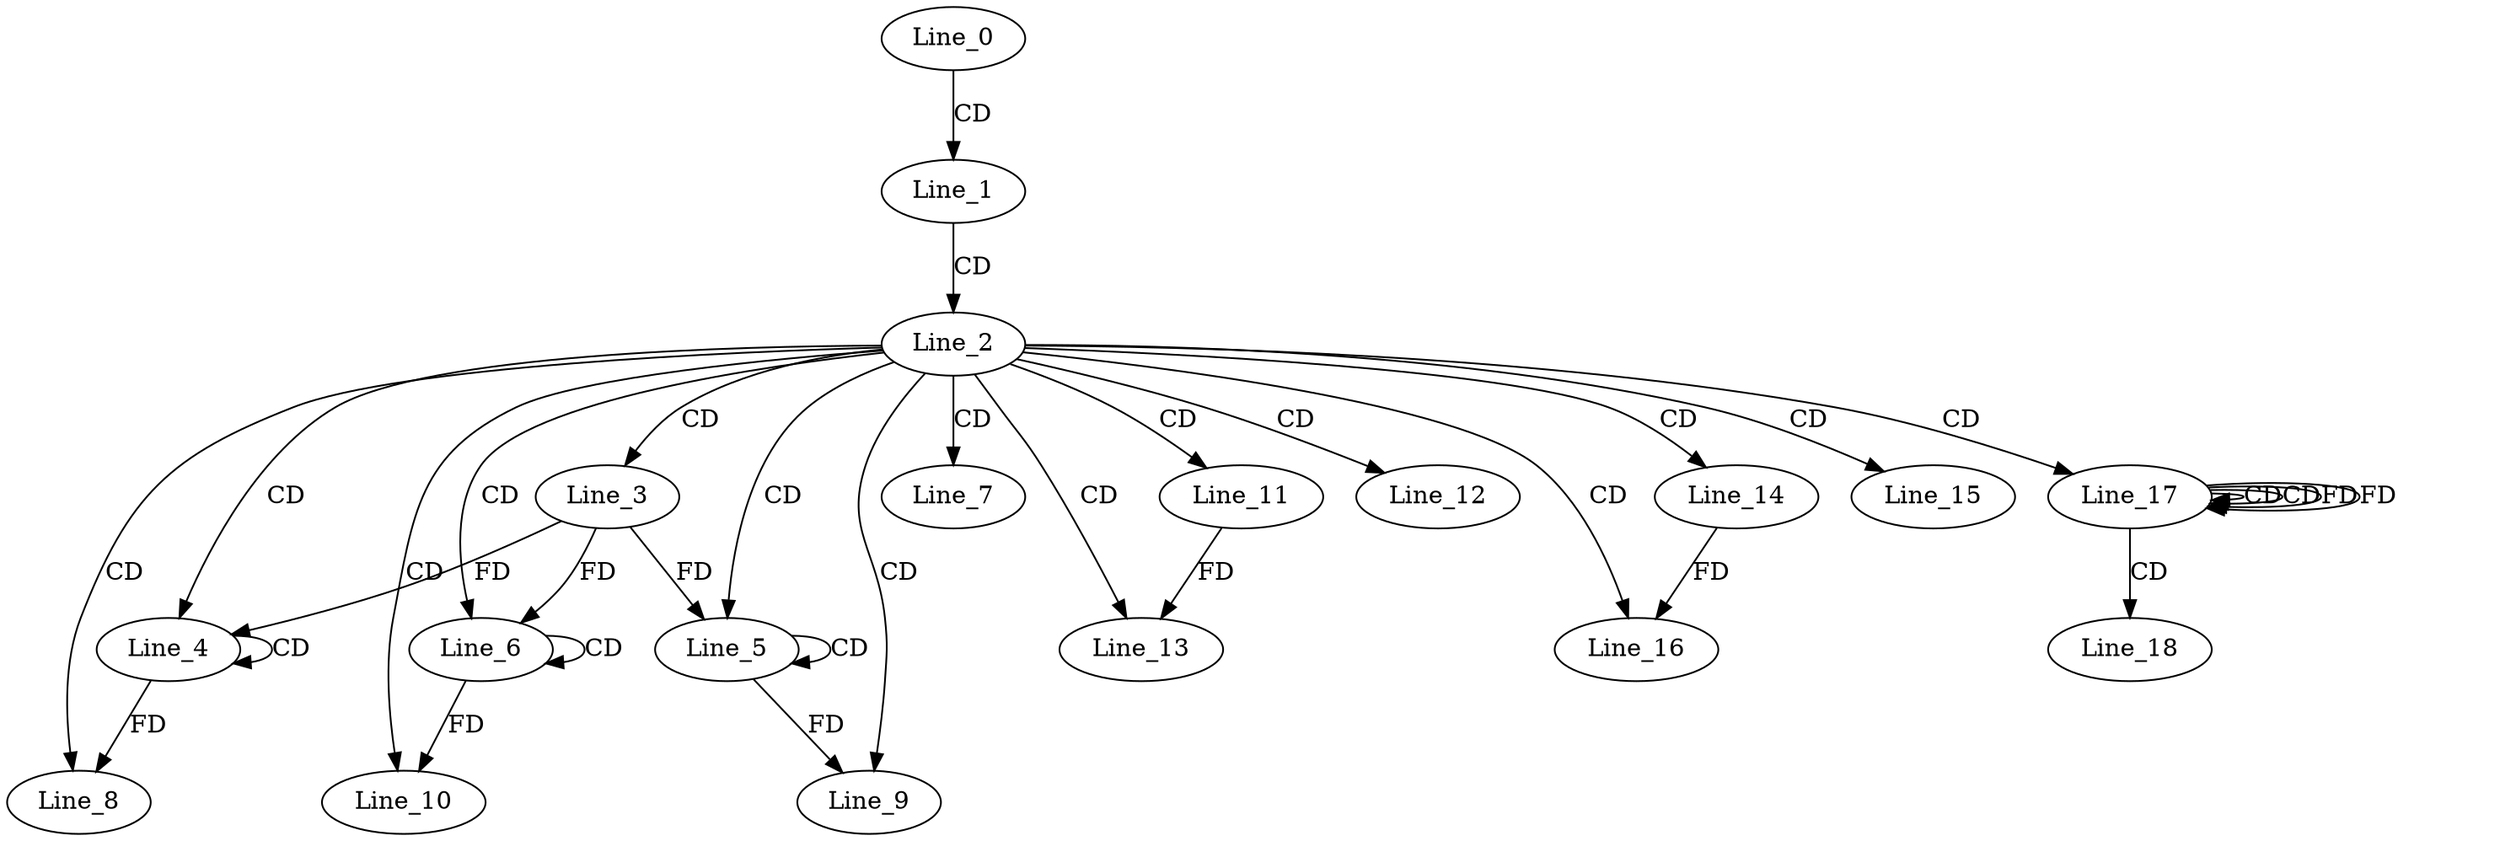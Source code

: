 digraph G {
  Line_0;
  Line_1;
  Line_2;
  Line_3;
  Line_4;
  Line_4;
  Line_5;
  Line_5;
  Line_6;
  Line_6;
  Line_7;
  Line_8;
  Line_9;
  Line_10;
  Line_11;
  Line_12;
  Line_13;
  Line_14;
  Line_15;
  Line_16;
  Line_17;
  Line_17;
  Line_17;
  Line_18;
  Line_0 -> Line_1 [ label="CD" ];
  Line_1 -> Line_2 [ label="CD" ];
  Line_2 -> Line_3 [ label="CD" ];
  Line_2 -> Line_4 [ label="CD" ];
  Line_4 -> Line_4 [ label="CD" ];
  Line_3 -> Line_4 [ label="FD" ];
  Line_2 -> Line_5 [ label="CD" ];
  Line_5 -> Line_5 [ label="CD" ];
  Line_3 -> Line_5 [ label="FD" ];
  Line_2 -> Line_6 [ label="CD" ];
  Line_6 -> Line_6 [ label="CD" ];
  Line_3 -> Line_6 [ label="FD" ];
  Line_2 -> Line_7 [ label="CD" ];
  Line_2 -> Line_8 [ label="CD" ];
  Line_4 -> Line_8 [ label="FD" ];
  Line_2 -> Line_9 [ label="CD" ];
  Line_5 -> Line_9 [ label="FD" ];
  Line_2 -> Line_10 [ label="CD" ];
  Line_6 -> Line_10 [ label="FD" ];
  Line_2 -> Line_11 [ label="CD" ];
  Line_2 -> Line_12 [ label="CD" ];
  Line_2 -> Line_13 [ label="CD" ];
  Line_11 -> Line_13 [ label="FD" ];
  Line_2 -> Line_14 [ label="CD" ];
  Line_2 -> Line_15 [ label="CD" ];
  Line_2 -> Line_16 [ label="CD" ];
  Line_14 -> Line_16 [ label="FD" ];
  Line_2 -> Line_17 [ label="CD" ];
  Line_17 -> Line_17 [ label="CD" ];
  Line_17 -> Line_17 [ label="CD" ];
  Line_17 -> Line_17 [ label="FD" ];
  Line_17 -> Line_18 [ label="CD" ];
  Line_17 -> Line_17 [ label="FD" ];
}
